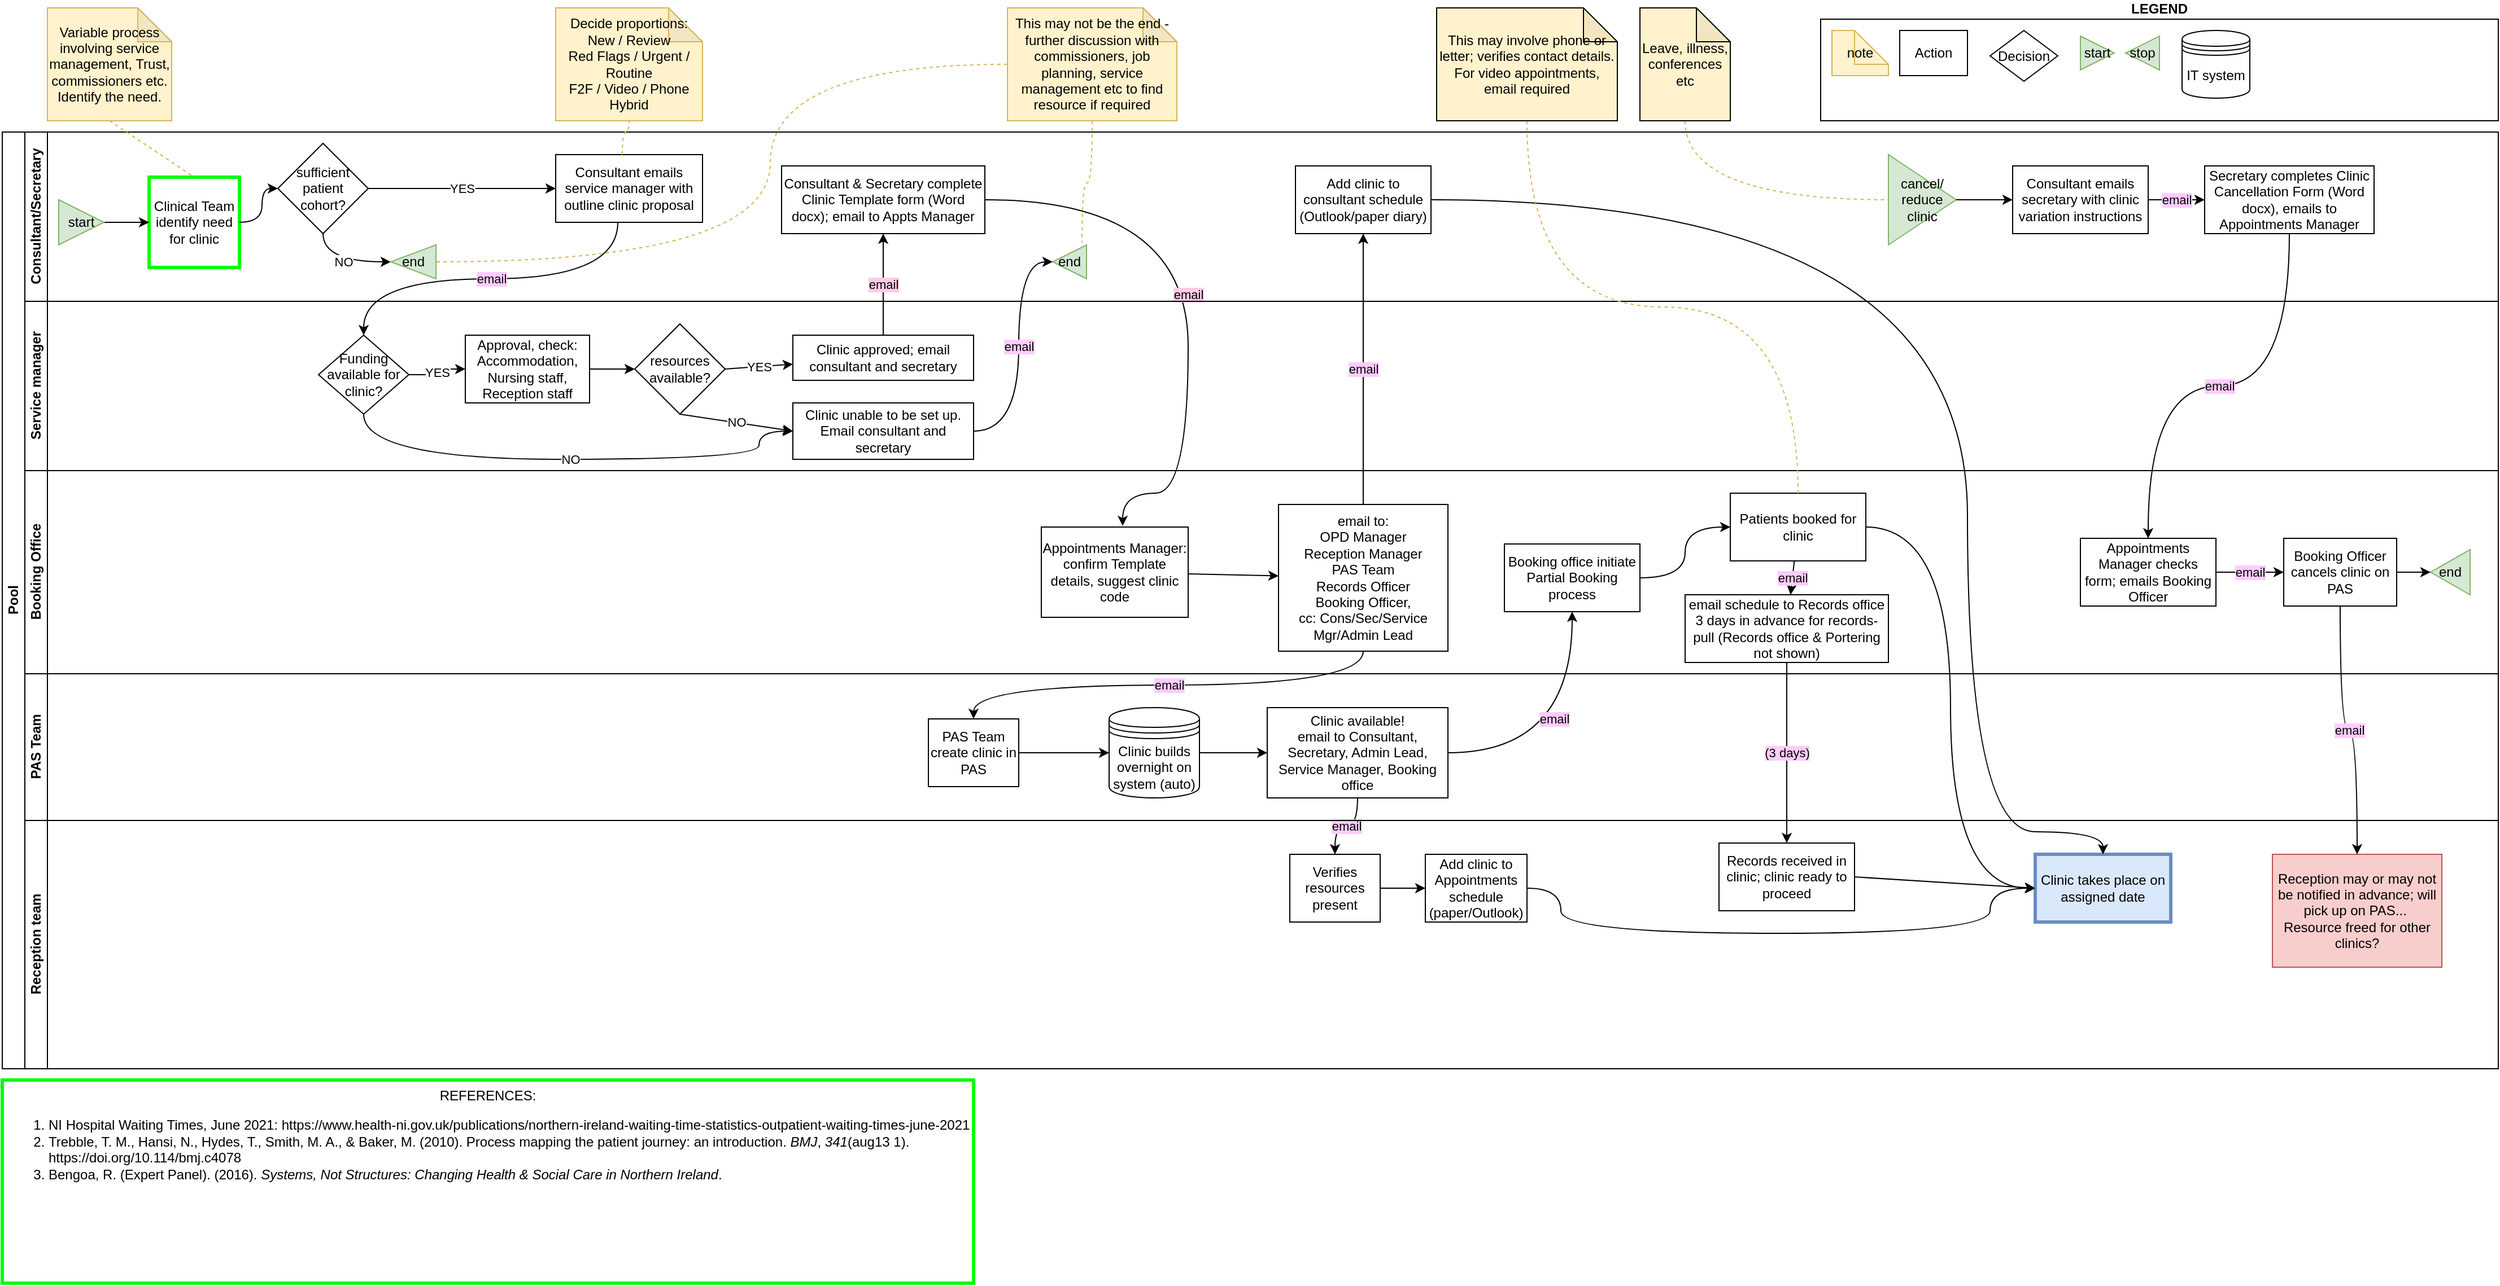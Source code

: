 <mxfile version="15.4.1" type="github">
  <diagram id="prtHgNgQTEPvFCAcTncT" name="Page-1">
    <mxGraphModel dx="1422" dy="762" grid="1" gridSize="10" guides="1" tooltips="1" connect="1" arrows="1" fold="1" page="1" pageScale="1" pageWidth="827" pageHeight="1169" math="0" shadow="0">
      <root>
        <mxCell id="0" />
        <mxCell id="1" parent="0" />
        <mxCell id="dNxyNK7c78bLwvsdeMH5-19" value="Pool" style="swimlane;html=1;childLayout=stackLayout;resizeParent=1;resizeParentMax=0;horizontal=0;startSize=20;horizontalStack=0;fillColor=default;strokeColor=default;fontColor=default;" parent="1" vertex="1">
          <mxGeometry x="130" y="140" width="2210" height="830" as="geometry" />
        </mxCell>
        <mxCell id="dNxyNK7c78bLwvsdeMH5-35" value="email" style="edgeStyle=orthogonalEdgeStyle;rounded=0;orthogonalLoop=1;jettySize=auto;html=1;endArrow=classic;endFill=1;labelBackgroundColor=#FFCCE6;fontColor=default;exitX=1;exitY=0.5;exitDx=0;exitDy=0;fillColor=#e1d5e7;curved=1;entryX=0.554;entryY=-0.012;entryDx=0;entryDy=0;entryPerimeter=0;" parent="dNxyNK7c78bLwvsdeMH5-19" source="dNxyNK7c78bLwvsdeMH5-28" target="dNxyNK7c78bLwvsdeMH5-34" edge="1">
          <mxGeometry relative="1" as="geometry">
            <Array as="points">
              <mxPoint x="1050" y="60" />
              <mxPoint x="1050" y="320" />
              <mxPoint x="992" y="320" />
            </Array>
          </mxGeometry>
        </mxCell>
        <mxCell id="dNxyNK7c78bLwvsdeMH5-21" value="Consultant/Secretary" style="swimlane;html=1;startSize=20;horizontal=0;fillColor=default;strokeColor=default;fontColor=default;" parent="dNxyNK7c78bLwvsdeMH5-19" vertex="1">
          <mxGeometry x="20" width="2190" height="150" as="geometry" />
        </mxCell>
        <mxCell id="dNxyNK7c78bLwvsdeMH5-26" value="Consultant emails service manager with outline clinic proposal" style="rounded=0;whiteSpace=wrap;html=1;fontFamily=Helvetica;fontSize=12;fontColor=#000000;align=center;fillColor=default;strokeColor=default;" parent="dNxyNK7c78bLwvsdeMH5-21" vertex="1">
          <mxGeometry x="470" y="20" width="130" height="60" as="geometry" />
        </mxCell>
        <mxCell id="dNxyNK7c78bLwvsdeMH5-28" value="Consultant &amp;amp; Secretary complete Clinic Template form (Word docx); email to Appts Manager" style="whiteSpace=wrap;html=1;fontFamily=Helvetica;fontSize=12;fontColor=#000000;align=center;fillColor=default;strokeColor=default;" parent="dNxyNK7c78bLwvsdeMH5-21" vertex="1">
          <mxGeometry x="670" y="30" width="180" height="60" as="geometry" />
        </mxCell>
        <mxCell id="bUu3UqVvejy8OzPvvDE9-3" value="YES" style="edgeStyle=orthogonalEdgeStyle;rounded=0;orthogonalLoop=1;jettySize=auto;html=1;exitX=1;exitY=0.5;exitDx=0;exitDy=0;entryX=0;entryY=0.5;entryDx=0;entryDy=0;labelBackgroundColor=default;fontColor=default;strokeColor=default;startArrow=none;fillColor=default;" parent="dNxyNK7c78bLwvsdeMH5-21" source="bUu3UqVvejy8OzPvvDE9-5" target="dNxyNK7c78bLwvsdeMH5-26" edge="1">
          <mxGeometry relative="1" as="geometry" />
        </mxCell>
        <mxCell id="bUu3UqVvejy8OzPvvDE9-2" value="Clinical Team identify need for clinic" style="whiteSpace=wrap;html=1;aspect=fixed;fontColor=default;strokeColor=#00FF00;fillColor=default;strokeWidth=3;" parent="dNxyNK7c78bLwvsdeMH5-21" vertex="1">
          <mxGeometry x="110" y="40" width="80" height="80" as="geometry" />
        </mxCell>
        <mxCell id="bUu3UqVvejy8OzPvvDE9-5" value="sufficient patient cohort?" style="rhombus;whiteSpace=wrap;html=1;fontColor=default;strokeColor=default;fillColor=default;" parent="dNxyNK7c78bLwvsdeMH5-21" vertex="1">
          <mxGeometry x="224" y="10" width="80" height="80" as="geometry" />
        </mxCell>
        <mxCell id="bUu3UqVvejy8OzPvvDE9-6" value="" style="edgeStyle=orthogonalEdgeStyle;rounded=0;orthogonalLoop=1;jettySize=auto;html=1;exitX=1;exitY=0.5;exitDx=0;exitDy=0;entryX=0;entryY=0.5;entryDx=0;entryDy=0;labelBackgroundColor=default;fontColor=default;strokeColor=default;endArrow=classic;fillColor=default;endFill=1;curved=1;" parent="dNxyNK7c78bLwvsdeMH5-21" source="bUu3UqVvejy8OzPvvDE9-2" target="bUu3UqVvejy8OzPvvDE9-5" edge="1">
          <mxGeometry relative="1" as="geometry">
            <mxPoint x="314" y="290" as="sourcePoint" />
            <mxPoint x="454" y="290" as="targetPoint" />
          </mxGeometry>
        </mxCell>
        <mxCell id="bUu3UqVvejy8OzPvvDE9-7" value="NO" style="edgeStyle=orthogonalEdgeStyle;rounded=0;orthogonalLoop=1;jettySize=auto;html=1;exitX=0.5;exitY=1;exitDx=0;exitDy=0;labelBackgroundColor=default;fontColor=default;strokeColor=default;entryX=1;entryY=0.5;entryDx=0;entryDy=0;fillColor=default;curved=1;" parent="dNxyNK7c78bLwvsdeMH5-21" source="bUu3UqVvejy8OzPvvDE9-5" target="bUu3UqVvejy8OzPvvDE9-9" edge="1">
          <mxGeometry relative="1" as="geometry">
            <mxPoint x="298" y="100" as="targetPoint" />
          </mxGeometry>
        </mxCell>
        <mxCell id="bUu3UqVvejy8OzPvvDE9-9" value="end" style="triangle;whiteSpace=wrap;html=1;strokeColor=#82b366;fillColor=#d5e8d4;comic=0;direction=west;fontColor=default;" parent="dNxyNK7c78bLwvsdeMH5-21" vertex="1">
          <mxGeometry x="324" y="100" width="40" height="30" as="geometry" />
        </mxCell>
        <mxCell id="bUu3UqVvejy8OzPvvDE9-26" style="edgeStyle=orthogonalEdgeStyle;rounded=0;orthogonalLoop=1;jettySize=auto;html=1;exitX=1;exitY=0.5;exitDx=0;exitDy=0;entryX=0;entryY=0.5;entryDx=0;entryDy=0;labelBackgroundColor=default;fontColor=default;strokeColor=default;fillColor=default;" parent="dNxyNK7c78bLwvsdeMH5-21" source="dNxyNK7c78bLwvsdeMH5-23" target="bUu3UqVvejy8OzPvvDE9-2" edge="1">
          <mxGeometry relative="1" as="geometry" />
        </mxCell>
        <mxCell id="dNxyNK7c78bLwvsdeMH5-23" value="start" style="triangle;whiteSpace=wrap;html=1;fillColor=#d5e8d4;strokeColor=#82b366;fontColor=default;" parent="dNxyNK7c78bLwvsdeMH5-21" vertex="1">
          <mxGeometry x="30" y="60" width="40" height="40" as="geometry" />
        </mxCell>
        <mxCell id="bUu3UqVvejy8OzPvvDE9-34" value="Add clinic to consultant schedule (Outlook/paper diary)" style="whiteSpace=wrap;html=1;fontColor=#000000;fillColor=default;strokeColor=default;" parent="dNxyNK7c78bLwvsdeMH5-21" vertex="1">
          <mxGeometry x="1125" y="30" width="120" height="60" as="geometry" />
        </mxCell>
        <mxCell id="bUu3UqVvejy8OzPvvDE9-47" value="cancel/ reduce clinic" style="triangle;whiteSpace=wrap;html=1;labelBackgroundColor=none;comic=0;strokeColor=#82b366;fillColor=#d5e8d4;fontColor=default;" parent="dNxyNK7c78bLwvsdeMH5-21" vertex="1">
          <mxGeometry x="1650" y="20" width="60" height="80" as="geometry" />
        </mxCell>
        <mxCell id="ydvmDRrFAN9WvAYJlnI0-10" value="Secretary completes Clinic Cancellation Form (Word docx), emails to Appointments Manager" style="whiteSpace=wrap;html=1;fillColor=none;comic=0;" parent="dNxyNK7c78bLwvsdeMH5-21" vertex="1">
          <mxGeometry x="1930" y="30" width="150" height="60" as="geometry" />
        </mxCell>
        <mxCell id="dNxyNK7c78bLwvsdeMH5-20" value="Service manager" style="swimlane;html=1;startSize=20;horizontal=0;fillColor=default;strokeColor=default;fontColor=default;" parent="dNxyNK7c78bLwvsdeMH5-19" vertex="1">
          <mxGeometry x="20" y="150" width="2190" height="150" as="geometry" />
        </mxCell>
        <mxCell id="ydvmDRrFAN9WvAYJlnI0-27" value="NO" style="edgeStyle=orthogonalEdgeStyle;curved=1;rounded=0;orthogonalLoop=1;jettySize=auto;html=1;exitX=0.5;exitY=1;exitDx=0;exitDy=0;entryX=0;entryY=0.5;entryDx=0;entryDy=0;labelBackgroundColor=#FFFFFF;" parent="dNxyNK7c78bLwvsdeMH5-20" source="dNxyNK7c78bLwvsdeMH5-24" target="bUu3UqVvejy8OzPvvDE9-14" edge="1">
          <mxGeometry relative="1" as="geometry">
            <Array as="points">
              <mxPoint x="300" y="140" />
              <mxPoint x="650" y="140" />
              <mxPoint x="650" y="115" />
            </Array>
          </mxGeometry>
        </mxCell>
        <mxCell id="dNxyNK7c78bLwvsdeMH5-24" value="Funding available for clinic?" style="rhombus;rounded=0;whiteSpace=wrap;html=1;fontFamily=Helvetica;fontSize=12;fontColor=#000000;align=center;fillColor=default;strokeColor=default;" parent="dNxyNK7c78bLwvsdeMH5-20" vertex="1">
          <mxGeometry x="260" y="30" width="80" height="70" as="geometry" />
        </mxCell>
        <mxCell id="MgAUhCTMofZDbDg7m2BW-11" value="YES" style="edgeStyle=orthogonalEdgeStyle;rounded=0;orthogonalLoop=1;jettySize=auto;html=1;exitX=1;exitY=0.5;exitDx=0;exitDy=0;entryX=0;entryY=0.5;entryDx=0;entryDy=0;fontColor=default;strokeColor=default;labelBackgroundColor=default;" parent="dNxyNK7c78bLwvsdeMH5-20" source="dNxyNK7c78bLwvsdeMH5-24" target="dNxyNK7c78bLwvsdeMH5-30" edge="1">
          <mxGeometry relative="1" as="geometry" />
        </mxCell>
        <mxCell id="bUu3UqVvejy8OzPvvDE9-13" value="" style="edgeStyle=orthogonalEdgeStyle;rounded=0;orthogonalLoop=1;jettySize=auto;html=1;labelBackgroundColor=default;fontColor=default;strokeColor=default;" parent="dNxyNK7c78bLwvsdeMH5-20" source="dNxyNK7c78bLwvsdeMH5-30" target="bUu3UqVvejy8OzPvvDE9-12" edge="1">
          <mxGeometry relative="1" as="geometry" />
        </mxCell>
        <mxCell id="dNxyNK7c78bLwvsdeMH5-30" value="Approval, check: Accommodation, Nursing staff,&lt;br&gt;Reception staff" style="rounded=0;whiteSpace=wrap;html=1;fontFamily=Helvetica;fontSize=12;fontColor=#000000;align=center;fillColor=default;strokeColor=default;" parent="dNxyNK7c78bLwvsdeMH5-20" vertex="1">
          <mxGeometry x="390" y="30" width="110" height="60" as="geometry" />
        </mxCell>
        <mxCell id="bUu3UqVvejy8OzPvvDE9-12" value="resources available?" style="rhombus;whiteSpace=wrap;html=1;comic=0;fontColor=default;strokeColor=default;fillColor=default;" parent="dNxyNK7c78bLwvsdeMH5-20" vertex="1">
          <mxGeometry x="540" y="20" width="80" height="80" as="geometry" />
        </mxCell>
        <mxCell id="bUu3UqVvejy8OzPvvDE9-14" value="Clinic unable to be set up. Email consultant and secretary" style="whiteSpace=wrap;html=1;comic=0;fillColor=default;strokeColor=default;fontColor=default;" parent="dNxyNK7c78bLwvsdeMH5-20" vertex="1">
          <mxGeometry x="680" y="90" width="160" height="50" as="geometry" />
        </mxCell>
        <mxCell id="bUu3UqVvejy8OzPvvDE9-15" value="NO" style="rounded=0;orthogonalLoop=1;jettySize=auto;html=1;labelBackgroundColor=default;fontColor=default;strokeColor=default;exitX=0.5;exitY=1;exitDx=0;exitDy=0;entryX=0;entryY=0.5;entryDx=0;entryDy=0;" parent="dNxyNK7c78bLwvsdeMH5-20" source="bUu3UqVvejy8OzPvvDE9-12" target="bUu3UqVvejy8OzPvvDE9-14" edge="1">
          <mxGeometry relative="1" as="geometry" />
        </mxCell>
        <mxCell id="bUu3UqVvejy8OzPvvDE9-19" value="Clinic approved; email consultant and secretary" style="whiteSpace=wrap;html=1;comic=0;fillColor=default;strokeColor=default;fontColor=default;" parent="dNxyNK7c78bLwvsdeMH5-20" vertex="1">
          <mxGeometry x="680" y="30" width="160" height="40" as="geometry" />
        </mxCell>
        <mxCell id="bUu3UqVvejy8OzPvvDE9-20" value="YES" style="rounded=0;orthogonalLoop=1;jettySize=auto;html=1;labelBackgroundColor=default;fontColor=default;strokeColor=default;exitX=1;exitY=0.5;exitDx=0;exitDy=0;" parent="dNxyNK7c78bLwvsdeMH5-20" source="bUu3UqVvejy8OzPvvDE9-12" target="bUu3UqVvejy8OzPvvDE9-19" edge="1">
          <mxGeometry relative="1" as="geometry" />
        </mxCell>
        <mxCell id="dNxyNK7c78bLwvsdeMH5-22" value="Booking Office" style="swimlane;html=1;startSize=20;horizontal=0;fillColor=default;strokeColor=default;fontColor=default;" parent="dNxyNK7c78bLwvsdeMH5-19" vertex="1">
          <mxGeometry x="20" y="300" width="2190" height="180" as="geometry" />
        </mxCell>
        <mxCell id="dNxyNK7c78bLwvsdeMH5-37" value="" style="rounded=0;orthogonalLoop=1;jettySize=auto;html=1;endArrow=classic;endFill=1;strokeColor=default;labelBackgroundColor=default;fontColor=default;" parent="dNxyNK7c78bLwvsdeMH5-22" source="dNxyNK7c78bLwvsdeMH5-34" target="dNxyNK7c78bLwvsdeMH5-36" edge="1">
          <mxGeometry relative="1" as="geometry" />
        </mxCell>
        <mxCell id="dNxyNK7c78bLwvsdeMH5-34" value="Appointments Manager: confirm Template details,&amp;nbsp;suggest clinic code" style="rounded=0;whiteSpace=wrap;html=1;fontFamily=Helvetica;fontSize=12;fontColor=#000000;align=center;fillColor=default;strokeColor=default;" parent="dNxyNK7c78bLwvsdeMH5-22" vertex="1">
          <mxGeometry x="900" y="50" width="130" height="80" as="geometry" />
        </mxCell>
        <mxCell id="dNxyNK7c78bLwvsdeMH5-36" value="email to:&lt;br&gt;OPD Manager&lt;br&gt;Reception Manager&lt;br&gt;PAS Team&lt;br&gt;Records Officer&lt;br&gt;Booking Officer,&lt;br&gt;cc: Cons/Sec/Service Mgr/Admin Lead" style="whiteSpace=wrap;html=1;fontFamily=Helvetica;fontSize=12;fontColor=#000000;align=center;fillColor=default;strokeColor=default;" parent="dNxyNK7c78bLwvsdeMH5-22" vertex="1">
          <mxGeometry x="1110" y="30" width="150" height="130" as="geometry" />
        </mxCell>
        <mxCell id="bUu3UqVvejy8OzPvvDE9-36" value="Booking office initiate Partial Booking process" style="whiteSpace=wrap;html=1;fontColor=#000000;fillColor=default;strokeColor=default;" parent="dNxyNK7c78bLwvsdeMH5-22" vertex="1">
          <mxGeometry x="1310" y="65" width="120" height="60" as="geometry" />
        </mxCell>
        <mxCell id="bUu3UqVvejy8OzPvvDE9-39" value="Patients booked for clinic" style="whiteSpace=wrap;html=1;fontColor=#000000;fillColor=default;strokeColor=default;" parent="dNxyNK7c78bLwvsdeMH5-22" vertex="1">
          <mxGeometry x="1510" y="20" width="120" height="60" as="geometry" />
        </mxCell>
        <mxCell id="bUu3UqVvejy8OzPvvDE9-40" value="" style="edgeStyle=orthogonalEdgeStyle;curved=1;rounded=0;jumpStyle=arc;orthogonalLoop=1;jettySize=auto;html=1;labelBackgroundColor=default;fontColor=default;strokeColor=default;fillColor=default;" parent="dNxyNK7c78bLwvsdeMH5-22" source="bUu3UqVvejy8OzPvvDE9-36" target="bUu3UqVvejy8OzPvvDE9-39" edge="1">
          <mxGeometry relative="1" as="geometry" />
        </mxCell>
        <mxCell id="bUu3UqVvejy8OzPvvDE9-45" value="email schedule to Records office 3 days in advance for records-pull (Records office &amp;amp; Portering not shown)" style="whiteSpace=wrap;html=1;fontColor=#000000;fillColor=default;strokeColor=default;" parent="dNxyNK7c78bLwvsdeMH5-22" vertex="1">
          <mxGeometry x="1470" y="110" width="180" height="60" as="geometry" />
        </mxCell>
        <mxCell id="bUu3UqVvejy8OzPvvDE9-46" value="email" style="rounded=0;jumpStyle=arc;orthogonalLoop=1;jettySize=auto;html=1;labelBackgroundColor=#FFCCFF;fontColor=default;strokeColor=default;fillColor=default;" parent="dNxyNK7c78bLwvsdeMH5-22" source="bUu3UqVvejy8OzPvvDE9-39" target="bUu3UqVvejy8OzPvvDE9-45" edge="1">
          <mxGeometry relative="1" as="geometry" />
        </mxCell>
        <mxCell id="ydvmDRrFAN9WvAYJlnI0-12" value="Appointments Manager checks form; emails Booking Officer" style="whiteSpace=wrap;html=1;fillColor=none;comic=0;" parent="dNxyNK7c78bLwvsdeMH5-22" vertex="1">
          <mxGeometry x="1820" y="60" width="120" height="60" as="geometry" />
        </mxCell>
        <mxCell id="ydvmDRrFAN9WvAYJlnI0-18" value="end" style="triangle;direction=west;whiteSpace=wrap;html=1;fillColor=#d5e8d4;strokeColor=#82b366;" parent="dNxyNK7c78bLwvsdeMH5-22" vertex="1">
          <mxGeometry x="2130" y="70" width="35" height="40" as="geometry" />
        </mxCell>
        <mxCell id="ydvmDRrFAN9WvAYJlnI0-14" value="Booking Officer cancels clinic on PAS" style="whiteSpace=wrap;html=1;fillColor=none;comic=0;" parent="dNxyNK7c78bLwvsdeMH5-22" vertex="1">
          <mxGeometry x="2000" y="60" width="100" height="60" as="geometry" />
        </mxCell>
        <mxCell id="ydvmDRrFAN9WvAYJlnI0-15" value="email" style="edgeStyle=none;rounded=0;orthogonalLoop=1;jettySize=auto;html=1;labelBackgroundColor=#FFCCFF;" parent="dNxyNK7c78bLwvsdeMH5-22" source="ydvmDRrFAN9WvAYJlnI0-12" target="ydvmDRrFAN9WvAYJlnI0-14" edge="1">
          <mxGeometry relative="1" as="geometry" />
        </mxCell>
        <mxCell id="ydvmDRrFAN9WvAYJlnI0-19" value="" style="edgeStyle=none;rounded=0;orthogonalLoop=1;jettySize=auto;html=1;labelBackgroundColor=#FFCCFF;endArrow=classic;endFill=1;" parent="dNxyNK7c78bLwvsdeMH5-22" source="ydvmDRrFAN9WvAYJlnI0-14" target="ydvmDRrFAN9WvAYJlnI0-18" edge="1">
          <mxGeometry relative="1" as="geometry">
            <mxPoint x="2065" y="90" as="sourcePoint" />
            <mxPoint x="2145" y="90" as="targetPoint" />
          </mxGeometry>
        </mxCell>
        <mxCell id="bUu3UqVvejy8OzPvvDE9-33" value="email" style="rounded=0;jumpStyle=arc;orthogonalLoop=1;jettySize=auto;html=1;exitX=0.5;exitY=1;exitDx=0;exitDy=0;entryX=0.5;entryY=0;entryDx=0;entryDy=0;labelBackgroundColor=#FFCCFF;fontColor=default;strokeColor=default;fillColor=default;edgeStyle=orthogonalEdgeStyle;curved=1;" parent="dNxyNK7c78bLwvsdeMH5-19" source="bUu3UqVvejy8OzPvvDE9-30" target="MgAUhCTMofZDbDg7m2BW-9" edge="1">
          <mxGeometry relative="1" as="geometry" />
        </mxCell>
        <mxCell id="MgAUhCTMofZDbDg7m2BW-1" value="PAS Team" style="swimlane;html=1;startSize=20;horizontal=0;fillColor=default;strokeColor=default;fontColor=default;" parent="dNxyNK7c78bLwvsdeMH5-19" vertex="1">
          <mxGeometry x="20" y="480" width="2190" height="130" as="geometry" />
        </mxCell>
        <mxCell id="MgAUhCTMofZDbDg7m2BW-2" value="" style="edgeStyle=orthogonalEdgeStyle;rounded=0;orthogonalLoop=1;jettySize=auto;html=1;endArrow=classic;endFill=1;strokeColor=default;labelBackgroundColor=default;fontColor=default;entryX=0;entryY=0.5;entryDx=0;entryDy=0;" parent="MgAUhCTMofZDbDg7m2BW-1" source="MgAUhCTMofZDbDg7m2BW-3" edge="1" target="bUu3UqVvejy8OzPvvDE9-28">
          <mxGeometry relative="1" as="geometry">
            <mxPoint x="920" y="70" as="targetPoint" />
          </mxGeometry>
        </mxCell>
        <mxCell id="MgAUhCTMofZDbDg7m2BW-3" value="PAS Team create clinic in PAS" style="rounded=0;whiteSpace=wrap;html=1;fontFamily=Helvetica;fontSize=12;fontColor=default;align=center;strokeColor=default;labelBackgroundColor=default;" parent="MgAUhCTMofZDbDg7m2BW-1" vertex="1">
          <mxGeometry x="800" y="40" width="80" height="60" as="geometry" />
        </mxCell>
        <mxCell id="bUu3UqVvejy8OzPvvDE9-28" value="Clinic builds overnight on system (auto)" style="shape=datastore;rounded=0;whiteSpace=wrap;html=1;fontFamily=Helvetica;fontSize=12;fontColor=default;align=center;strokeColor=default;labelBackgroundColor=none;" parent="MgAUhCTMofZDbDg7m2BW-1" vertex="1">
          <mxGeometry x="960" y="30" width="80" height="80" as="geometry" />
        </mxCell>
        <mxCell id="bUu3UqVvejy8OzPvvDE9-30" value="Clinic available!&lt;br&gt;email to Consultant, Secretary, Admin Lead, Service Manager, Booking office" style="whiteSpace=wrap;html=1;rounded=0;fontColor=default;strokeColor=default;labelBackgroundColor=default;fillColor=default;" parent="MgAUhCTMofZDbDg7m2BW-1" vertex="1">
          <mxGeometry x="1100" y="30" width="160" height="80" as="geometry" />
        </mxCell>
        <mxCell id="bUu3UqVvejy8OzPvvDE9-31" value="" style="edgeStyle=orthogonalEdgeStyle;rounded=0;orthogonalLoop=1;jettySize=auto;html=1;labelBackgroundColor=default;fontColor=default;strokeColor=default;fillColor=default;" parent="MgAUhCTMofZDbDg7m2BW-1" source="bUu3UqVvejy8OzPvvDE9-28" target="bUu3UqVvejy8OzPvvDE9-30" edge="1">
          <mxGeometry relative="1" as="geometry" />
        </mxCell>
        <mxCell id="bUu3UqVvejy8OzPvvDE9-11" value="email" style="edgeStyle=orthogonalEdgeStyle;rounded=0;orthogonalLoop=1;jettySize=auto;html=1;labelBackgroundColor=#FFCCFF;fontColor=default;strokeColor=default;curved=1;" parent="dNxyNK7c78bLwvsdeMH5-19" source="dNxyNK7c78bLwvsdeMH5-26" target="dNxyNK7c78bLwvsdeMH5-24" edge="1">
          <mxGeometry relative="1" as="geometry">
            <Array as="points">
              <mxPoint x="545" y="130" />
              <mxPoint x="320" y="130" />
            </Array>
          </mxGeometry>
        </mxCell>
        <mxCell id="bUu3UqVvejy8OzPvvDE9-21" value="email" style="rounded=0;orthogonalLoop=1;jettySize=auto;html=1;exitX=0.5;exitY=0;exitDx=0;exitDy=0;labelBackgroundColor=#FFCCE6;fontColor=default;strokeColor=default;entryX=0.5;entryY=1;entryDx=0;entryDy=0;" parent="dNxyNK7c78bLwvsdeMH5-19" source="bUu3UqVvejy8OzPvvDE9-19" target="dNxyNK7c78bLwvsdeMH5-28" edge="1">
          <mxGeometry relative="1" as="geometry" />
        </mxCell>
        <mxCell id="MgAUhCTMofZDbDg7m2BW-7" value="Reception team" style="swimlane;html=1;startSize=20;horizontal=0;fillColor=default;strokeColor=default;fontColor=default;" parent="dNxyNK7c78bLwvsdeMH5-19" vertex="1">
          <mxGeometry x="20" y="610" width="2190" height="220" as="geometry" />
        </mxCell>
        <mxCell id="MgAUhCTMofZDbDg7m2BW-8" value="" style="edgeStyle=orthogonalEdgeStyle;rounded=0;orthogonalLoop=1;jettySize=auto;html=1;endArrow=classic;endFill=1;strokeColor=default;labelBackgroundColor=default;fontColor=default;" parent="MgAUhCTMofZDbDg7m2BW-7" source="MgAUhCTMofZDbDg7m2BW-9" target="MgAUhCTMofZDbDg7m2BW-10" edge="1">
          <mxGeometry relative="1" as="geometry" />
        </mxCell>
        <mxCell id="MgAUhCTMofZDbDg7m2BW-9" value="Verifies resources present" style="rounded=0;whiteSpace=wrap;html=1;fontFamily=Helvetica;fontSize=12;fontColor=default;align=center;strokeColor=default;labelBackgroundColor=default;" parent="MgAUhCTMofZDbDg7m2BW-7" vertex="1">
          <mxGeometry x="1120" y="30" width="80" height="60" as="geometry" />
        </mxCell>
        <mxCell id="ydvmDRrFAN9WvAYJlnI0-22" style="edgeStyle=orthogonalEdgeStyle;rounded=0;orthogonalLoop=1;jettySize=auto;html=1;exitX=1;exitY=0.5;exitDx=0;exitDy=0;entryX=0;entryY=0.5;entryDx=0;entryDy=0;labelBackgroundColor=#FFCCFF;curved=1;" parent="MgAUhCTMofZDbDg7m2BW-7" source="MgAUhCTMofZDbDg7m2BW-10" target="jmSXlM150MN2Wve_eNSR-1" edge="1">
          <mxGeometry relative="1" as="geometry">
            <mxPoint x="1370" y="50" as="targetPoint" />
            <Array as="points">
              <mxPoint x="1360" y="60" />
              <mxPoint x="1360" y="100" />
              <mxPoint x="1740" y="100" />
              <mxPoint x="1740" y="60" />
            </Array>
          </mxGeometry>
        </mxCell>
        <mxCell id="MgAUhCTMofZDbDg7m2BW-10" value="Add clinic to Appointments schedule (paper/Outlook)" style="whiteSpace=wrap;html=1;fontFamily=Helvetica;fontSize=12;fontColor=default;align=center;fillColor=default;strokeColor=default;labelBackgroundColor=default;" parent="MgAUhCTMofZDbDg7m2BW-7" vertex="1">
          <mxGeometry x="1240" y="30" width="90" height="60" as="geometry" />
        </mxCell>
        <mxCell id="ydvmDRrFAN9WvAYJlnI0-23" value="Records received in clinic; clinic ready to proceed" style="whiteSpace=wrap;html=1;fontColor=#000000;" parent="MgAUhCTMofZDbDg7m2BW-7" vertex="1">
          <mxGeometry x="1500" y="20" width="120" height="60" as="geometry" />
        </mxCell>
        <mxCell id="ydvmDRrFAN9WvAYJlnI0-25" style="edgeStyle=none;rounded=0;orthogonalLoop=1;jettySize=auto;html=1;exitX=1;exitY=0.5;exitDx=0;exitDy=0;labelBackgroundColor=#FFCCFF;entryX=0;entryY=0.5;entryDx=0;entryDy=0;" parent="MgAUhCTMofZDbDg7m2BW-7" source="ydvmDRrFAN9WvAYJlnI0-23" target="jmSXlM150MN2Wve_eNSR-1" edge="1">
          <mxGeometry relative="1" as="geometry">
            <mxPoint x="1760" y="55" as="targetPoint" />
          </mxGeometry>
        </mxCell>
        <mxCell id="jmSXlM150MN2Wve_eNSR-1" value="Clinic takes place on assigned date" style="rounded=0;whiteSpace=wrap;html=1;strokeWidth=3;fillColor=#dae8fc;strokeColor=#6c8ebf;" vertex="1" parent="MgAUhCTMofZDbDg7m2BW-7">
          <mxGeometry x="1780" y="30" width="120" height="60" as="geometry" />
        </mxCell>
        <mxCell id="jmSXlM150MN2Wve_eNSR-6" value="Reception may or may not be notified in advance; will pick up on PAS...&amp;nbsp;&lt;br&gt;Resource freed for other clinics?" style="whiteSpace=wrap;html=1;fillColor=#f8cecc;comic=0;labelBackgroundColor=none;strokeColor=#b85450;" vertex="1" parent="MgAUhCTMofZDbDg7m2BW-7">
          <mxGeometry x="1990" y="30" width="150" height="100" as="geometry" />
        </mxCell>
        <mxCell id="bUu3UqVvejy8OzPvvDE9-32" value="email" style="rounded=0;orthogonalLoop=1;jettySize=auto;html=1;exitX=0.5;exitY=1;exitDx=0;exitDy=0;entryX=0.5;entryY=0;entryDx=0;entryDy=0;labelBackgroundColor=#FFCCFF;fontColor=default;strokeColor=default;fillColor=default;jumpStyle=arc;edgeStyle=orthogonalEdgeStyle;curved=1;" parent="dNxyNK7c78bLwvsdeMH5-19" source="dNxyNK7c78bLwvsdeMH5-36" target="MgAUhCTMofZDbDg7m2BW-3" edge="1">
          <mxGeometry relative="1" as="geometry" />
        </mxCell>
        <mxCell id="bUu3UqVvejy8OzPvvDE9-35" value="email" style="edgeStyle=none;rounded=0;jumpStyle=arc;orthogonalLoop=1;jettySize=auto;html=1;labelBackgroundColor=#FFCCFF;fontColor=default;strokeColor=default;fillColor=default;" parent="dNxyNK7c78bLwvsdeMH5-19" source="dNxyNK7c78bLwvsdeMH5-36" target="bUu3UqVvejy8OzPvvDE9-34" edge="1">
          <mxGeometry relative="1" as="geometry" />
        </mxCell>
        <mxCell id="bUu3UqVvejy8OzPvvDE9-38" value="email" style="edgeStyle=orthogonalEdgeStyle;curved=1;rounded=0;jumpStyle=arc;orthogonalLoop=1;jettySize=auto;html=1;exitX=1;exitY=0.5;exitDx=0;exitDy=0;labelBackgroundColor=#FFCCFF;fontColor=default;strokeColor=default;fillColor=default;" parent="dNxyNK7c78bLwvsdeMH5-19" source="bUu3UqVvejy8OzPvvDE9-30" target="bUu3UqVvejy8OzPvvDE9-36" edge="1">
          <mxGeometry x="-0.2" y="30" relative="1" as="geometry">
            <mxPoint as="offset" />
          </mxGeometry>
        </mxCell>
        <mxCell id="bUu3UqVvejy8OzPvvDE9-42" value="" style="edgeStyle=orthogonalEdgeStyle;curved=1;rounded=0;jumpStyle=arc;orthogonalLoop=1;jettySize=auto;html=1;labelBackgroundColor=default;fontColor=default;strokeColor=default;fillColor=default;entryX=0;entryY=0.5;entryDx=0;entryDy=0;" parent="dNxyNK7c78bLwvsdeMH5-19" source="bUu3UqVvejy8OzPvvDE9-39" target="jmSXlM150MN2Wve_eNSR-1" edge="1">
          <mxGeometry relative="1" as="geometry">
            <mxPoint x="1780" y="665" as="targetPoint" />
          </mxGeometry>
        </mxCell>
        <mxCell id="ydvmDRrFAN9WvAYJlnI0-13" value="email" style="edgeStyle=orthogonalEdgeStyle;rounded=0;orthogonalLoop=1;jettySize=auto;html=1;labelBackgroundColor=#FFCCFF;curved=1;" parent="dNxyNK7c78bLwvsdeMH5-19" source="ydvmDRrFAN9WvAYJlnI0-10" target="ydvmDRrFAN9WvAYJlnI0-12" edge="1">
          <mxGeometry relative="1" as="geometry" />
        </mxCell>
        <mxCell id="ydvmDRrFAN9WvAYJlnI0-24" value="(3 days)" style="edgeStyle=none;rounded=0;orthogonalLoop=1;jettySize=auto;html=1;labelBackgroundColor=#FFCCFF;" parent="dNxyNK7c78bLwvsdeMH5-19" source="bUu3UqVvejy8OzPvvDE9-45" target="ydvmDRrFAN9WvAYJlnI0-23" edge="1">
          <mxGeometry relative="1" as="geometry" />
        </mxCell>
        <mxCell id="ydvmDRrFAN9WvAYJlnI0-2" value="" style="rounded=0;orthogonalLoop=1;jettySize=auto;html=1;entryX=0.5;entryY=0;entryDx=0;entryDy=0;edgeStyle=orthogonalEdgeStyle;curved=1;" parent="dNxyNK7c78bLwvsdeMH5-19" source="bUu3UqVvejy8OzPvvDE9-34" target="jmSXlM150MN2Wve_eNSR-1" edge="1">
          <mxGeometry relative="1" as="geometry">
            <mxPoint x="1350" y="60" as="targetPoint" />
            <Array as="points">
              <mxPoint x="1740" y="60" />
              <mxPoint x="1740" y="620" />
              <mxPoint x="1860" y="620" />
            </Array>
          </mxGeometry>
        </mxCell>
        <mxCell id="jmSXlM150MN2Wve_eNSR-7" value="email" style="edgeStyle=orthogonalEdgeStyle;curved=1;rounded=0;orthogonalLoop=1;jettySize=auto;html=1;labelBackgroundColor=#FFCCFF;endArrow=classic;endFill=1;" edge="1" parent="dNxyNK7c78bLwvsdeMH5-19" source="ydvmDRrFAN9WvAYJlnI0-14" target="jmSXlM150MN2Wve_eNSR-6">
          <mxGeometry relative="1" as="geometry" />
        </mxCell>
        <mxCell id="bUu3UqVvejy8OzPvvDE9-43" value="Decide proportions:&lt;br&gt;New / Review&lt;br&gt;Red Flags / Urgent / Routine&lt;br&gt;F2F / Video / Phone&lt;br&gt;Hybrid" style="shape=note;whiteSpace=wrap;html=1;backgroundOutline=1;darkOpacity=0.05;labelBackgroundColor=none;comic=0;strokeColor=#d6b656;fillColor=#fff2cc;" parent="1" vertex="1">
          <mxGeometry x="620" y="30" width="130" height="100" as="geometry" />
        </mxCell>
        <mxCell id="bUu3UqVvejy8OzPvvDE9-44" style="edgeStyle=orthogonalEdgeStyle;curved=1;rounded=0;jumpStyle=arc;orthogonalLoop=1;jettySize=auto;html=1;exitX=0.454;exitY=0;exitDx=0;exitDy=0;labelBackgroundColor=default;fontColor=default;strokeColor=#d6b656;fillColor=#fff2cc;endArrow=none;endFill=0;dashed=1;exitPerimeter=0;" parent="1" source="dNxyNK7c78bLwvsdeMH5-26" target="bUu3UqVvejy8OzPvvDE9-43" edge="1">
          <mxGeometry relative="1" as="geometry" />
        </mxCell>
        <mxCell id="cjcmX-COb20PdfYsusR8-4" value="" style="edgeStyle=none;rounded=0;orthogonalLoop=1;jettySize=auto;exitX=0.5;exitY=1;exitDx=0;exitDy=0;exitPerimeter=0;entryX=0.5;entryY=0;entryDx=0;entryDy=0;dashed=1;labelBackgroundColor=#FFCCE6;endArrow=none;endFill=0;fillColor=#fff2cc;strokeColor=#d6b656;" parent="1" source="cjcmX-COb20PdfYsusR8-3" target="bUu3UqVvejy8OzPvvDE9-2" edge="1">
          <mxGeometry relative="1" as="geometry" />
        </mxCell>
        <mxCell id="cjcmX-COb20PdfYsusR8-3" value="Variable process involving service management, Trust, commissioners etc.&lt;br&gt;Identify the need." style="shape=note;whiteSpace=wrap;html=1;backgroundOutline=1;darkOpacity=0.05;labelBackgroundColor=none;fillColor=#fff2cc;strokeColor=#d6b656;" parent="1" vertex="1">
          <mxGeometry x="170" y="30" width="110" height="100" as="geometry" />
        </mxCell>
        <mxCell id="ydvmDRrFAN9WvAYJlnI0-11" value="email" style="edgeStyle=orthogonalEdgeStyle;curved=1;rounded=0;orthogonalLoop=1;jettySize=auto;html=1;labelBackgroundColor=#FFCCFF;" parent="1" source="ydvmDRrFAN9WvAYJlnI0-8" target="ydvmDRrFAN9WvAYJlnI0-10" edge="1">
          <mxGeometry relative="1" as="geometry" />
        </mxCell>
        <mxCell id="ydvmDRrFAN9WvAYJlnI0-8" value="Consultant emails secretary with clinic variation instructions" style="whiteSpace=wrap;html=1;comic=0;fillColor=none;" parent="1" vertex="1">
          <mxGeometry x="1910" y="170" width="120" height="60" as="geometry" />
        </mxCell>
        <mxCell id="ydvmDRrFAN9WvAYJlnI0-9" value="" style="edgeStyle=orthogonalEdgeStyle;curved=1;rounded=0;orthogonalLoop=1;jettySize=auto;html=1;labelBackgroundColor=#FFCCFF;" parent="1" source="bUu3UqVvejy8OzPvvDE9-47" target="ydvmDRrFAN9WvAYJlnI0-8" edge="1">
          <mxGeometry relative="1" as="geometry" />
        </mxCell>
        <mxCell id="bUu3UqVvejy8OzPvvDE9-16" value="end" style="triangle;direction=west;whiteSpace=wrap;html=1;comic=0;fillColor=#d5e8d4;strokeColor=#82b366;fontColor=default;" parent="1" vertex="1">
          <mxGeometry x="1060" y="240" width="30" height="30" as="geometry" />
        </mxCell>
        <mxCell id="bUu3UqVvejy8OzPvvDE9-17" value="email" style="rounded=0;orthogonalLoop=1;jettySize=auto;html=1;labelBackgroundColor=#FFCCFF;fontColor=default;strokeColor=default;edgeStyle=orthogonalEdgeStyle;curved=1;" parent="1" source="bUu3UqVvejy8OzPvvDE9-14" target="bUu3UqVvejy8OzPvvDE9-16" edge="1">
          <mxGeometry x="0.045" relative="1" as="geometry">
            <Array as="points">
              <mxPoint x="1030" y="405" />
              <mxPoint x="1030" y="255" />
            </Array>
            <mxPoint as="offset" />
          </mxGeometry>
        </mxCell>
        <mxCell id="jmSXlM150MN2Wve_eNSR-9" style="edgeStyle=orthogonalEdgeStyle;curved=1;rounded=0;orthogonalLoop=1;jettySize=auto;html=1;exitX=0.5;exitY=1;exitDx=0;exitDy=0;exitPerimeter=0;labelBackgroundColor=#FFCCFF;endArrow=none;endFill=0;dashed=1;fillColor=#fff2cc;strokeColor=#d6b656;" edge="1" parent="1" source="jmSXlM150MN2Wve_eNSR-8" target="bUu3UqVvejy8OzPvvDE9-39">
          <mxGeometry relative="1" as="geometry" />
        </mxCell>
        <mxCell id="jmSXlM150MN2Wve_eNSR-8" value="This may involve phone or letter; verifies contact details. For video appointments, email required" style="shape=note;whiteSpace=wrap;html=1;backgroundOutline=1;darkOpacity=0.05;labelBackgroundColor=none;fillColor=#FFF2CC;" vertex="1" parent="1">
          <mxGeometry x="1400" y="30" width="160" height="100" as="geometry" />
        </mxCell>
        <mxCell id="jmSXlM150MN2Wve_eNSR-10" value="LEGEND" style="rounded=0;whiteSpace=wrap;html=1;labelBackgroundColor=none;fillColor=none;labelPosition=center;verticalLabelPosition=top;align=center;verticalAlign=bottom;fontStyle=1" vertex="1" parent="1">
          <mxGeometry x="1740" y="40" width="600" height="90" as="geometry" />
        </mxCell>
        <mxCell id="cjcmX-COb20PdfYsusR8-2" value="note" style="shape=note;rounded=0;whiteSpace=wrap;html=1;labelBackgroundColor=none;fillColor=#fff2cc;strokeColor=#d6b656;" parent="1" vertex="1">
          <mxGeometry x="1750" y="50" width="50" height="40" as="geometry" />
        </mxCell>
        <mxCell id="jmSXlM150MN2Wve_eNSR-11" value="Action" style="rounded=0;whiteSpace=wrap;html=1;labelBackgroundColor=none;fillColor=none;" vertex="1" parent="1">
          <mxGeometry x="1810" y="50" width="60" height="40" as="geometry" />
        </mxCell>
        <mxCell id="jmSXlM150MN2Wve_eNSR-12" value="Decision" style="rhombus;whiteSpace=wrap;html=1;labelBackgroundColor=none;fillColor=none;" vertex="1" parent="1">
          <mxGeometry x="1890" y="50" width="60" height="45" as="geometry" />
        </mxCell>
        <mxCell id="jmSXlM150MN2Wve_eNSR-14" style="edgeStyle=orthogonalEdgeStyle;curved=1;rounded=0;orthogonalLoop=1;jettySize=auto;html=1;exitX=0.5;exitY=1;exitDx=0;exitDy=0;exitPerimeter=0;entryX=0.133;entryY=1.067;entryDx=0;entryDy=0;entryPerimeter=0;dashed=1;labelBackgroundColor=#FFCCFF;endArrow=none;endFill=0;fillColor=#fff2cc;strokeColor=#d6b656;" edge="1" parent="1" source="jmSXlM150MN2Wve_eNSR-13" target="bUu3UqVvejy8OzPvvDE9-16">
          <mxGeometry relative="1" as="geometry" />
        </mxCell>
        <mxCell id="jmSXlM150MN2Wve_eNSR-15" style="edgeStyle=orthogonalEdgeStyle;curved=1;rounded=0;orthogonalLoop=1;jettySize=auto;html=1;exitX=0;exitY=0.5;exitDx=0;exitDy=0;exitPerimeter=0;dashed=1;labelBackgroundColor=#FFCCFF;endArrow=none;endFill=0;fillColor=#fff2cc;strokeColor=#d6b656;entryX=0;entryY=0.5;entryDx=0;entryDy=0;" edge="1" parent="1" source="jmSXlM150MN2Wve_eNSR-13" target="bUu3UqVvejy8OzPvvDE9-9">
          <mxGeometry relative="1" as="geometry">
            <mxPoint x="780" y="240" as="targetPoint" />
            <Array as="points">
              <mxPoint x="810" y="80" />
              <mxPoint x="810" y="255" />
            </Array>
          </mxGeometry>
        </mxCell>
        <mxCell id="jmSXlM150MN2Wve_eNSR-13" value="This may not be the end - further discussion with commissioners, job planning, service management etc to find resource if required" style="shape=note;whiteSpace=wrap;html=1;backgroundOutline=1;darkOpacity=0.05;labelBackgroundColor=none;fillColor=#fff2cc;strokeColor=#d6b656;" vertex="1" parent="1">
          <mxGeometry x="1020" y="30" width="150" height="100" as="geometry" />
        </mxCell>
        <mxCell id="jmSXlM150MN2Wve_eNSR-16" value="stop" style="triangle;direction=west;whiteSpace=wrap;html=1;comic=0;fillColor=#d5e8d4;strokeColor=#82b366;fontColor=default;" vertex="1" parent="1">
          <mxGeometry x="2010" y="55" width="30" height="30" as="geometry" />
        </mxCell>
        <mxCell id="jmSXlM150MN2Wve_eNSR-17" value="start" style="triangle;whiteSpace=wrap;html=1;fillColor=#d5e8d4;strokeColor=#82b366;fontColor=default;" vertex="1" parent="1">
          <mxGeometry x="1970" y="55" width="30" height="30" as="geometry" />
        </mxCell>
        <mxCell id="jmSXlM150MN2Wve_eNSR-19" value="IT system" style="shape=datastore;whiteSpace=wrap;html=1;labelBackgroundColor=none;strokeWidth=1;fillColor=none;" vertex="1" parent="1">
          <mxGeometry x="2060" y="50" width="60" height="60" as="geometry" />
        </mxCell>
        <mxCell id="jmSXlM150MN2Wve_eNSR-21" style="edgeStyle=orthogonalEdgeStyle;curved=1;rounded=0;orthogonalLoop=1;jettySize=auto;html=1;exitX=0.5;exitY=1;exitDx=0;exitDy=0;exitPerimeter=0;entryX=0;entryY=0.5;entryDx=0;entryDy=0;dashed=1;labelBackgroundColor=#FFCCFF;endArrow=none;endFill=0;fillColor=#fff2cc;strokeColor=#d6b656;" edge="1" parent="1" source="jmSXlM150MN2Wve_eNSR-20" target="bUu3UqVvejy8OzPvvDE9-47">
          <mxGeometry relative="1" as="geometry" />
        </mxCell>
        <mxCell id="jmSXlM150MN2Wve_eNSR-20" value="Leave, illness, conferences etc" style="shape=note;whiteSpace=wrap;html=1;backgroundOutline=1;darkOpacity=0.05;labelBackgroundColor=none;strokeWidth=1;fillColor=#fff2cc;strokeColor=#000000;" vertex="1" parent="1">
          <mxGeometry x="1580" y="30" width="80" height="100" as="geometry" />
        </mxCell>
        <mxCell id="jmSXlM150MN2Wve_eNSR-22" value="REFERENCES:&lt;br&gt;&lt;div style=&quot;text-align: left&quot;&gt;&lt;ol&gt;&lt;li&gt;&lt;span&gt;NI Hospital Waiting Times, June 2021: https://www.health-ni.gov.uk/publications/northern-ireland-waiting-time-statistics-outpatient-waiting-times-june-2021&lt;/span&gt;&lt;/li&gt;&lt;li&gt;Trebble, T. M., Hansi, N., Hydes, T., Smith, M. A., &amp;amp; Baker, M. (2010). Process mapping the patient journey: an introduction. &lt;i&gt;BMJ&lt;/i&gt;, &lt;i&gt;341&lt;/i&gt;(aug13 1). https://doi.org/10.114/bmj.c4078&lt;/li&gt;&lt;li&gt;&lt;div class=&quot;csl-entry&quot;&gt;Bengoa, R. (Expert Panel). (2016). &lt;i&gt;Systems, Not Structures: Changing Health &amp;amp; Social Care in Northern Ireland&lt;/i&gt;.&lt;/div&gt;&lt;/li&gt;&lt;/ol&gt;&lt;/div&gt;" style="rounded=0;whiteSpace=wrap;html=1;labelBackgroundColor=none;strokeColor=#00FF00;strokeWidth=3;fillColor=none;verticalAlign=top;" vertex="1" parent="1">
          <mxGeometry x="130" y="980" width="860" height="180" as="geometry" />
        </mxCell>
      </root>
    </mxGraphModel>
  </diagram>
</mxfile>
